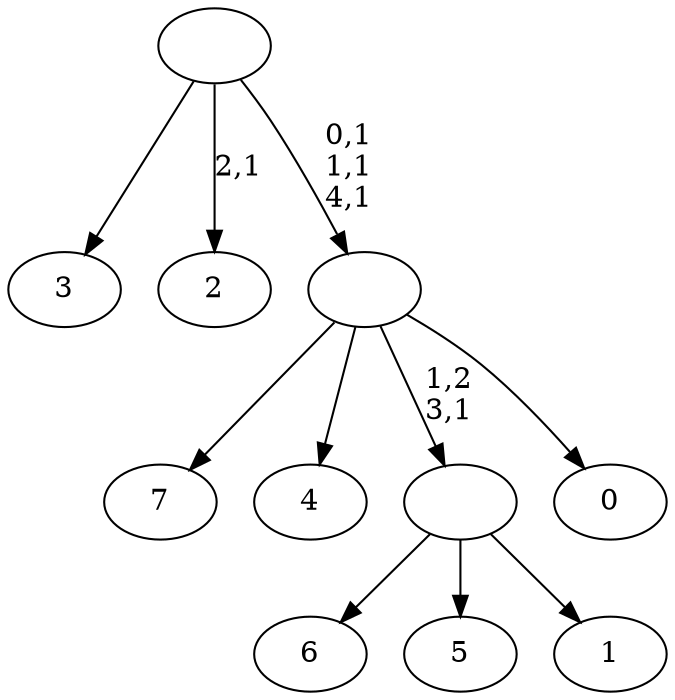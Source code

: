 digraph T {
	13 [label="7"]
	12 [label="6"]
	11 [label="5"]
	10 [label="4"]
	9 [label="3"]
	8 [label="2"]
	6 [label="1"]
	5 [label=""]
	4 [label="0"]
	3 [label=""]
	0 [label=""]
	5 -> 12 [label=""]
	5 -> 11 [label=""]
	5 -> 6 [label=""]
	3 -> 13 [label=""]
	3 -> 10 [label=""]
	3 -> 5 [label="1,2\n3,1"]
	3 -> 4 [label=""]
	0 -> 3 [label="0,1\n1,1\n4,1"]
	0 -> 8 [label="2,1"]
	0 -> 9 [label=""]
}
